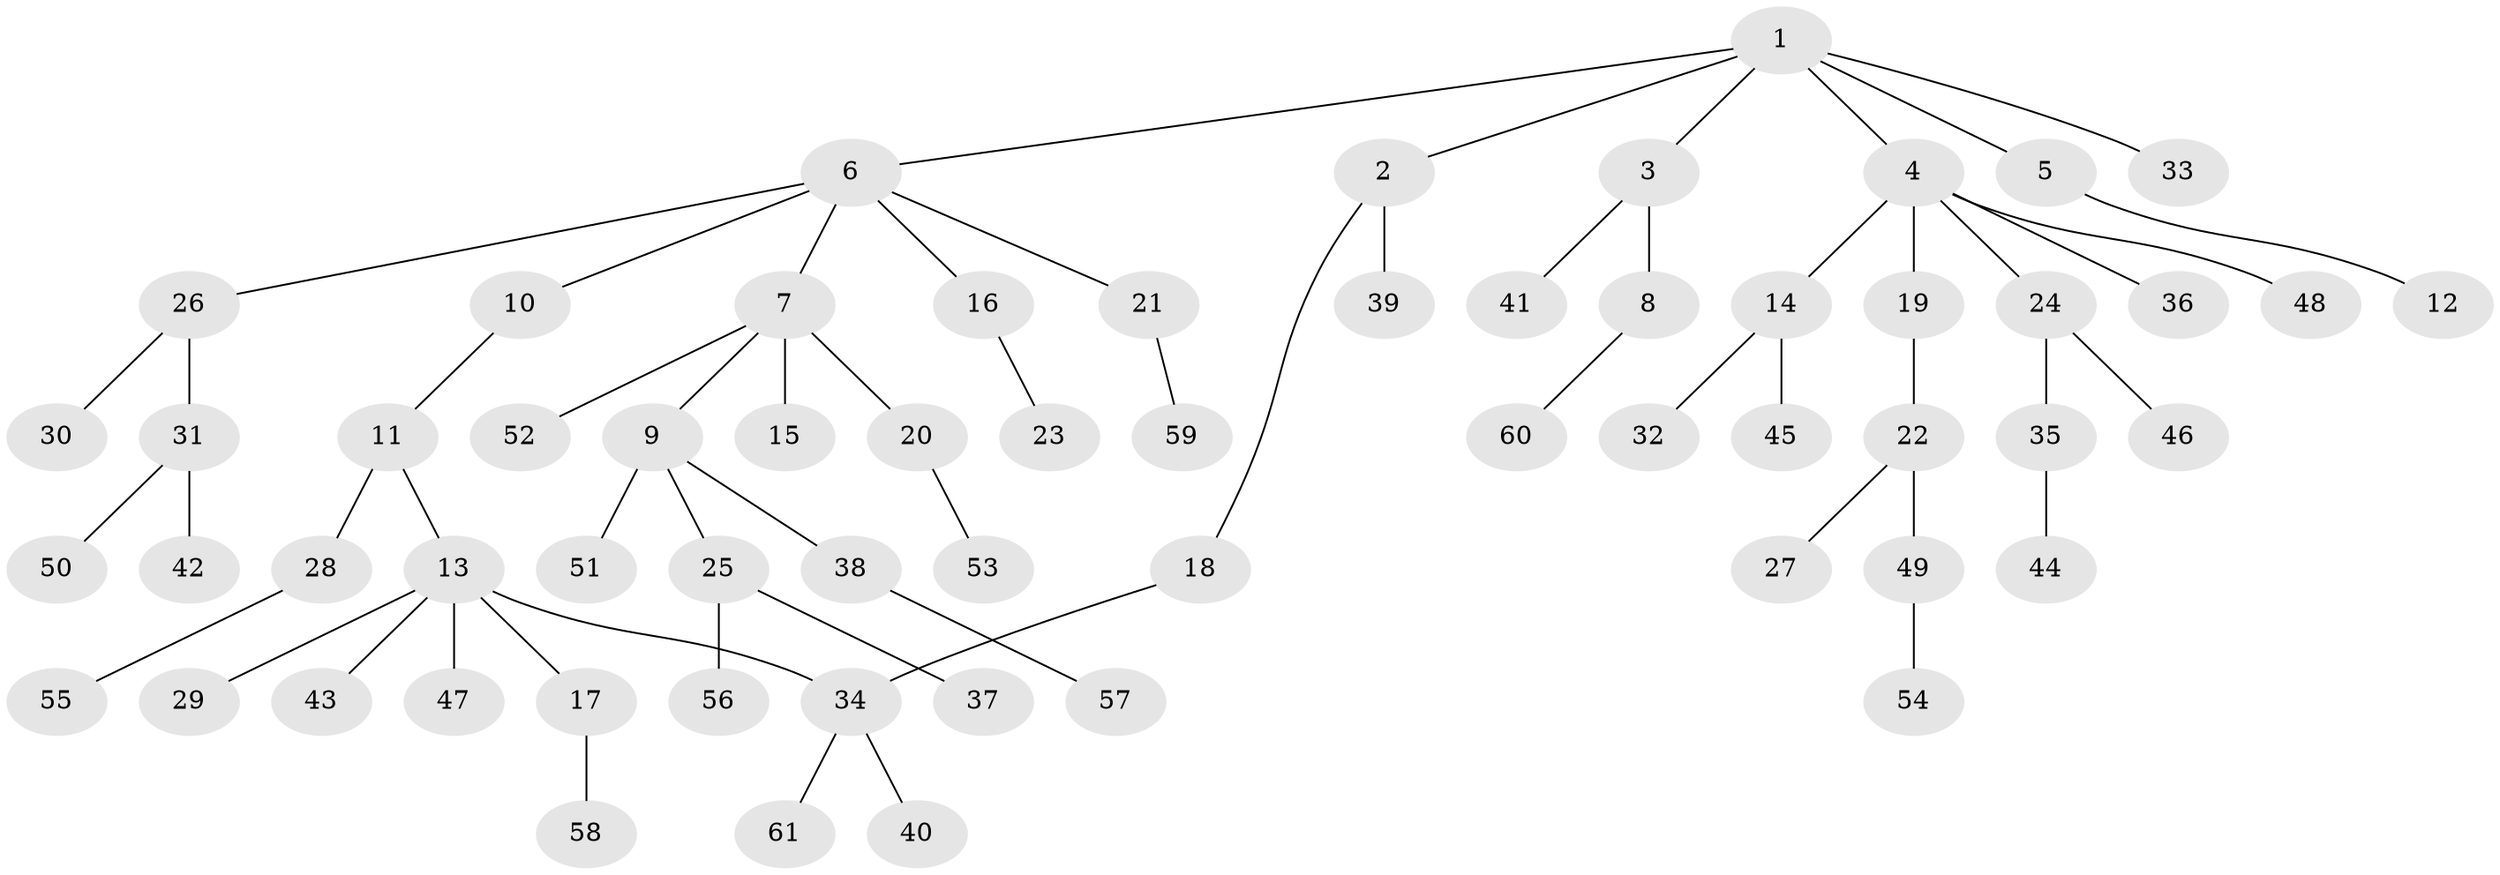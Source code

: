 // coarse degree distribution, {4: 0.10526315789473684, 2: 0.2631578947368421, 1: 0.47368421052631576, 5: 0.05263157894736842, 3: 0.10526315789473684}
// Generated by graph-tools (version 1.1) at 2025/48/03/04/25 22:48:44]
// undirected, 61 vertices, 61 edges
graph export_dot {
  node [color=gray90,style=filled];
  1;
  2;
  3;
  4;
  5;
  6;
  7;
  8;
  9;
  10;
  11;
  12;
  13;
  14;
  15;
  16;
  17;
  18;
  19;
  20;
  21;
  22;
  23;
  24;
  25;
  26;
  27;
  28;
  29;
  30;
  31;
  32;
  33;
  34;
  35;
  36;
  37;
  38;
  39;
  40;
  41;
  42;
  43;
  44;
  45;
  46;
  47;
  48;
  49;
  50;
  51;
  52;
  53;
  54;
  55;
  56;
  57;
  58;
  59;
  60;
  61;
  1 -- 2;
  1 -- 3;
  1 -- 4;
  1 -- 5;
  1 -- 6;
  1 -- 33;
  2 -- 18;
  2 -- 39;
  3 -- 8;
  3 -- 41;
  4 -- 14;
  4 -- 19;
  4 -- 24;
  4 -- 36;
  4 -- 48;
  5 -- 12;
  6 -- 7;
  6 -- 10;
  6 -- 16;
  6 -- 21;
  6 -- 26;
  7 -- 9;
  7 -- 15;
  7 -- 20;
  7 -- 52;
  8 -- 60;
  9 -- 25;
  9 -- 38;
  9 -- 51;
  10 -- 11;
  11 -- 13;
  11 -- 28;
  13 -- 17;
  13 -- 29;
  13 -- 34;
  13 -- 43;
  13 -- 47;
  14 -- 32;
  14 -- 45;
  16 -- 23;
  17 -- 58;
  18 -- 34;
  19 -- 22;
  20 -- 53;
  21 -- 59;
  22 -- 27;
  22 -- 49;
  24 -- 35;
  24 -- 46;
  25 -- 37;
  25 -- 56;
  26 -- 30;
  26 -- 31;
  28 -- 55;
  31 -- 42;
  31 -- 50;
  34 -- 40;
  34 -- 61;
  35 -- 44;
  38 -- 57;
  49 -- 54;
}
